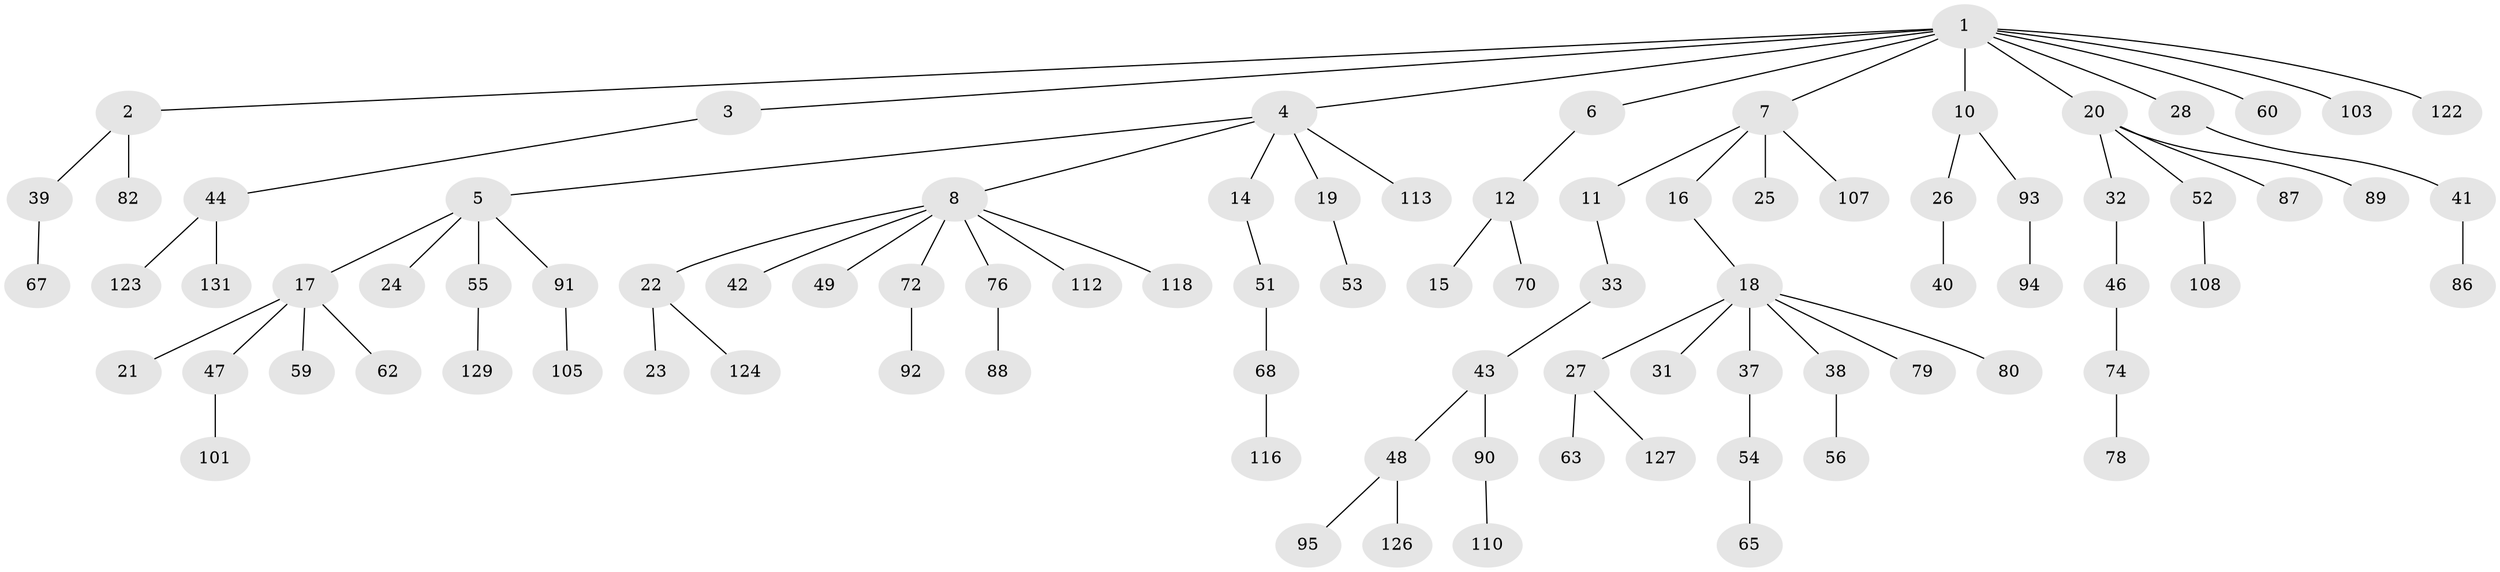 // Generated by graph-tools (version 1.1) at 2025/52/02/27/25 19:52:13]
// undirected, 89 vertices, 88 edges
graph export_dot {
graph [start="1"]
  node [color=gray90,style=filled];
  1 [super="+115"];
  2 [super="+9"];
  3 [super="+30"];
  4 [super="+69"];
  5;
  6;
  7 [super="+29"];
  8 [super="+13"];
  10;
  11;
  12 [super="+45"];
  14 [super="+71"];
  15 [super="+75"];
  16;
  17 [super="+36"];
  18 [super="+73"];
  19 [super="+106"];
  20 [super="+50"];
  21 [super="+111"];
  22 [super="+85"];
  23 [super="+77"];
  24;
  25 [super="+34"];
  26 [super="+57"];
  27 [super="+130"];
  28 [super="+98"];
  31 [super="+35"];
  32 [super="+114"];
  33 [super="+104"];
  37;
  38 [super="+102"];
  39;
  40;
  41;
  42 [super="+109"];
  43 [super="+81"];
  44 [super="+61"];
  46;
  47;
  48 [super="+58"];
  49;
  51 [super="+66"];
  52;
  53;
  54;
  55 [super="+64"];
  56;
  59 [super="+84"];
  60;
  62;
  63;
  65 [super="+97"];
  67;
  68;
  70 [super="+96"];
  72 [super="+83"];
  74 [super="+100"];
  76;
  78;
  79;
  80;
  82;
  86;
  87;
  88 [super="+117"];
  89;
  90 [super="+99"];
  91 [super="+119"];
  92;
  93 [super="+120"];
  94;
  95;
  101 [super="+125"];
  103;
  105;
  107 [super="+128"];
  108 [super="+121"];
  110;
  112;
  113;
  116;
  118 [super="+132"];
  122;
  123;
  124;
  126;
  127;
  129;
  131;
  1 -- 2;
  1 -- 3;
  1 -- 4;
  1 -- 6;
  1 -- 7;
  1 -- 10;
  1 -- 20;
  1 -- 28;
  1 -- 60;
  1 -- 103;
  1 -- 122;
  2 -- 39;
  2 -- 82;
  3 -- 44;
  4 -- 5;
  4 -- 8;
  4 -- 14;
  4 -- 19;
  4 -- 113;
  5 -- 17;
  5 -- 24;
  5 -- 55;
  5 -- 91;
  6 -- 12;
  7 -- 11;
  7 -- 16;
  7 -- 25;
  7 -- 107;
  8 -- 42;
  8 -- 49;
  8 -- 112;
  8 -- 118;
  8 -- 22;
  8 -- 72;
  8 -- 76;
  10 -- 26;
  10 -- 93;
  11 -- 33;
  12 -- 15;
  12 -- 70;
  14 -- 51;
  16 -- 18;
  17 -- 21;
  17 -- 62;
  17 -- 59;
  17 -- 47;
  18 -- 27;
  18 -- 31;
  18 -- 37;
  18 -- 38;
  18 -- 80;
  18 -- 79;
  19 -- 53;
  20 -- 32;
  20 -- 52;
  20 -- 87;
  20 -- 89;
  22 -- 23;
  22 -- 124;
  26 -- 40;
  27 -- 63;
  27 -- 127;
  28 -- 41;
  32 -- 46;
  33 -- 43;
  37 -- 54;
  38 -- 56;
  39 -- 67;
  41 -- 86;
  43 -- 48;
  43 -- 90;
  44 -- 131;
  44 -- 123;
  46 -- 74;
  47 -- 101;
  48 -- 126;
  48 -- 95;
  51 -- 68;
  52 -- 108;
  54 -- 65;
  55 -- 129;
  68 -- 116;
  72 -- 92;
  74 -- 78;
  76 -- 88;
  90 -- 110;
  91 -- 105;
  93 -- 94;
}
